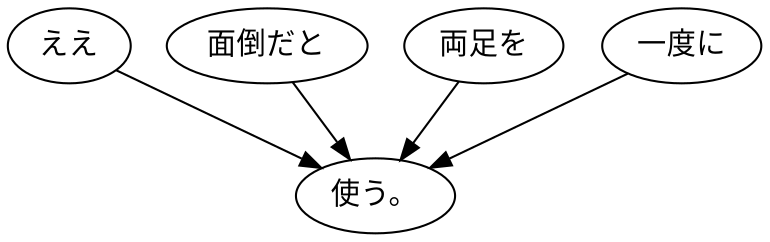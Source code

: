 digraph graph614 {
	node0 [label="ええ"];
	node1 [label="面倒だと"];
	node2 [label="両足を"];
	node3 [label="一度に"];
	node4 [label="使う。"];
	node0 -> node4;
	node1 -> node4;
	node2 -> node4;
	node3 -> node4;
}
